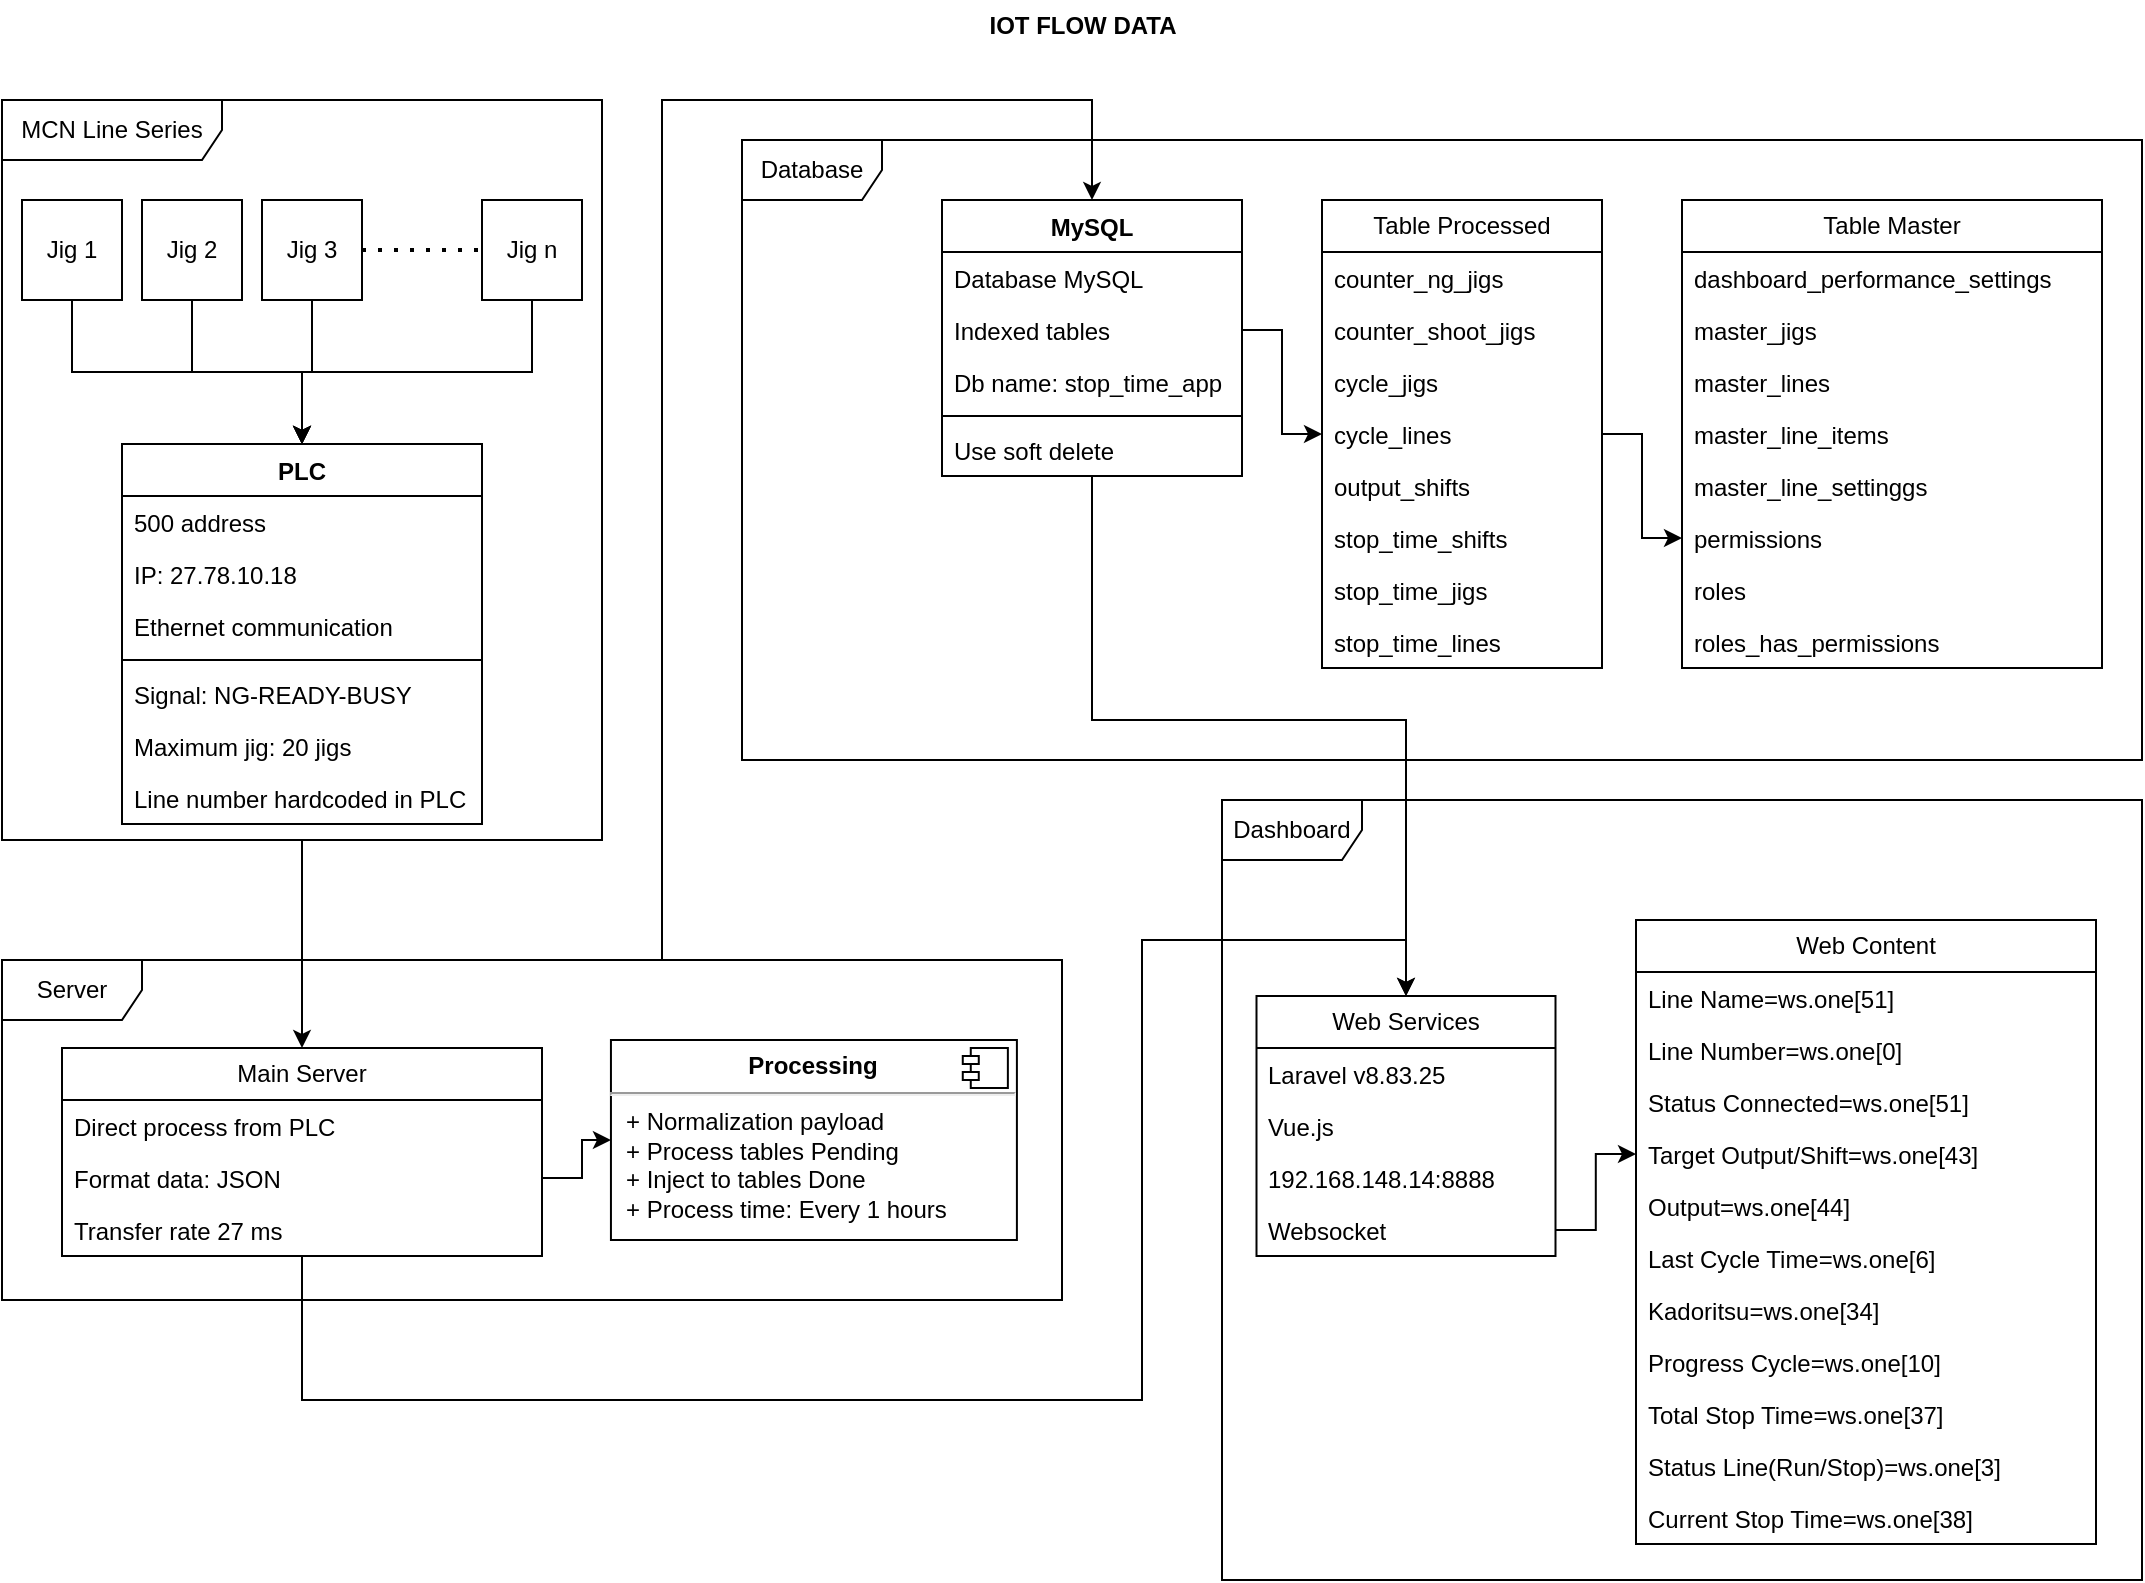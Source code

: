 <mxfile version="21.3.8" type="github">
  <diagram name="Page-1" id="0783ab3e-0a74-02c8-0abd-f7b4e66b4bec">
    <mxGraphModel dx="1674" dy="777" grid="1" gridSize="10" guides="1" tooltips="1" connect="1" arrows="1" fold="1" page="1" pageScale="1" pageWidth="1100" pageHeight="850" background="none" math="0" shadow="0">
      <root>
        <mxCell id="0" />
        <mxCell id="1" parent="0" />
        <mxCell id="ShEfWIWbOcaYMvMY--nj-66" value="IOT FLOW DATA" style="text;align=center;fontStyle=1;verticalAlign=middle;spacingLeft=3;spacingRight=3;strokeColor=none;rotatable=0;points=[[0,0.5],[1,0.5]];portConstraint=eastwest;html=1;" parent="1" vertex="1">
          <mxGeometry x="510" y="20" width="80" height="26" as="geometry" />
        </mxCell>
        <mxCell id="k7gf65FouDBsnr_o0FSd-72" value="" style="edgeStyle=orthogonalEdgeStyle;rounded=0;orthogonalLoop=1;jettySize=auto;html=1;entryX=0.5;entryY=0;entryDx=0;entryDy=0;" edge="1" parent="1" source="ShEfWIWbOcaYMvMY--nj-2" target="k7gf65FouDBsnr_o0FSd-111">
          <mxGeometry relative="1" as="geometry">
            <mxPoint x="153.52" y="610" as="targetPoint" />
          </mxGeometry>
        </mxCell>
        <mxCell id="k7gf65FouDBsnr_o0FSd-106" value="" style="group" vertex="1" connectable="0" parent="1">
          <mxGeometry x="10" y="70" width="300" height="370" as="geometry" />
        </mxCell>
        <mxCell id="ShEfWIWbOcaYMvMY--nj-1" value="Jig 1" style="html=1;whiteSpace=wrap;" parent="k7gf65FouDBsnr_o0FSd-106" vertex="1">
          <mxGeometry x="10" y="50" width="50" height="50" as="geometry" />
        </mxCell>
        <mxCell id="ShEfWIWbOcaYMvMY--nj-2" value="MCN Line Series" style="shape=umlFrame;whiteSpace=wrap;html=1;pointerEvents=0;width=110;height=30;" parent="k7gf65FouDBsnr_o0FSd-106" vertex="1">
          <mxGeometry width="300" height="370" as="geometry" />
        </mxCell>
        <mxCell id="ShEfWIWbOcaYMvMY--nj-3" value="Jig 2" style="html=1;whiteSpace=wrap;" parent="k7gf65FouDBsnr_o0FSd-106" vertex="1">
          <mxGeometry x="70" y="50" width="50" height="50" as="geometry" />
        </mxCell>
        <mxCell id="ShEfWIWbOcaYMvMY--nj-4" value="Jig 3" style="html=1;whiteSpace=wrap;" parent="k7gf65FouDBsnr_o0FSd-106" vertex="1">
          <mxGeometry x="130" y="50" width="50" height="50" as="geometry" />
        </mxCell>
        <mxCell id="ShEfWIWbOcaYMvMY--nj-17" value="Jig n" style="html=1;whiteSpace=wrap;" parent="k7gf65FouDBsnr_o0FSd-106" vertex="1">
          <mxGeometry x="240" y="50" width="50" height="50" as="geometry" />
        </mxCell>
        <mxCell id="ShEfWIWbOcaYMvMY--nj-20" value="" style="endArrow=none;dashed=1;html=1;dashPattern=1 3;strokeWidth=2;rounded=0;exitX=1;exitY=0.5;exitDx=0;exitDy=0;entryX=0;entryY=0.5;entryDx=0;entryDy=0;" parent="k7gf65FouDBsnr_o0FSd-106" source="ShEfWIWbOcaYMvMY--nj-4" target="ShEfWIWbOcaYMvMY--nj-17" edge="1">
          <mxGeometry width="50" height="50" relative="1" as="geometry">
            <mxPoint x="490" y="50" as="sourcePoint" />
            <mxPoint x="540" as="targetPoint" />
          </mxGeometry>
        </mxCell>
        <mxCell id="ShEfWIWbOcaYMvMY--nj-58" value="PLC" style="swimlane;fontStyle=1;align=center;verticalAlign=top;childLayout=stackLayout;horizontal=1;startSize=26;horizontalStack=0;resizeParent=1;resizeParentMax=0;resizeLast=0;collapsible=1;marginBottom=0;whiteSpace=wrap;html=1;" parent="k7gf65FouDBsnr_o0FSd-106" vertex="1">
          <mxGeometry x="60" y="172" width="180" height="190" as="geometry" />
        </mxCell>
        <mxCell id="ShEfWIWbOcaYMvMY--nj-59" value="500 address" style="text;strokeColor=none;fillColor=none;align=left;verticalAlign=top;spacingLeft=4;spacingRight=4;overflow=hidden;rotatable=0;points=[[0,0.5],[1,0.5]];portConstraint=eastwest;whiteSpace=wrap;html=1;" parent="ShEfWIWbOcaYMvMY--nj-58" vertex="1">
          <mxGeometry y="26" width="180" height="26" as="geometry" />
        </mxCell>
        <mxCell id="ShEfWIWbOcaYMvMY--nj-76" value="IP: 27.78.10.18" style="text;strokeColor=none;fillColor=none;align=left;verticalAlign=top;spacingLeft=4;spacingRight=4;overflow=hidden;rotatable=0;points=[[0,0.5],[1,0.5]];portConstraint=eastwest;whiteSpace=wrap;html=1;" parent="ShEfWIWbOcaYMvMY--nj-58" vertex="1">
          <mxGeometry y="52" width="180" height="26" as="geometry" />
        </mxCell>
        <mxCell id="k7gf65FouDBsnr_o0FSd-30" value="Ethernet communication" style="text;strokeColor=none;fillColor=none;align=left;verticalAlign=top;spacingLeft=4;spacingRight=4;overflow=hidden;rotatable=0;points=[[0,0.5],[1,0.5]];portConstraint=eastwest;whiteSpace=wrap;html=1;" vertex="1" parent="ShEfWIWbOcaYMvMY--nj-58">
          <mxGeometry y="78" width="180" height="26" as="geometry" />
        </mxCell>
        <mxCell id="ShEfWIWbOcaYMvMY--nj-60" value="" style="line;strokeWidth=1;fillColor=none;align=left;verticalAlign=middle;spacingTop=-1;spacingLeft=3;spacingRight=3;rotatable=0;labelPosition=right;points=[];portConstraint=eastwest;strokeColor=inherit;" parent="ShEfWIWbOcaYMvMY--nj-58" vertex="1">
          <mxGeometry y="104" width="180" height="8" as="geometry" />
        </mxCell>
        <mxCell id="ShEfWIWbOcaYMvMY--nj-61" value="Signal: NG-READY-BUSY" style="text;strokeColor=none;fillColor=none;align=left;verticalAlign=top;spacingLeft=4;spacingRight=4;overflow=hidden;rotatable=0;points=[[0,0.5],[1,0.5]];portConstraint=eastwest;whiteSpace=wrap;html=1;" parent="ShEfWIWbOcaYMvMY--nj-58" vertex="1">
          <mxGeometry y="112" width="180" height="26" as="geometry" />
        </mxCell>
        <mxCell id="ShEfWIWbOcaYMvMY--nj-80" value="Maximum jig: 20 jigs" style="text;strokeColor=none;fillColor=none;align=left;verticalAlign=top;spacingLeft=4;spacingRight=4;overflow=hidden;rotatable=0;points=[[0,0.5],[1,0.5]];portConstraint=eastwest;whiteSpace=wrap;html=1;" parent="ShEfWIWbOcaYMvMY--nj-58" vertex="1">
          <mxGeometry y="138" width="180" height="26" as="geometry" />
        </mxCell>
        <mxCell id="ShEfWIWbOcaYMvMY--nj-81" value="Line number hardcoded in PLC" style="text;strokeColor=none;fillColor=none;align=left;verticalAlign=top;spacingLeft=4;spacingRight=4;overflow=hidden;rotatable=0;points=[[0,0.5],[1,0.5]];portConstraint=eastwest;whiteSpace=wrap;html=1;" parent="ShEfWIWbOcaYMvMY--nj-58" vertex="1">
          <mxGeometry y="164" width="180" height="26" as="geometry" />
        </mxCell>
        <mxCell id="k7gf65FouDBsnr_o0FSd-21" style="edgeStyle=orthogonalEdgeStyle;rounded=0;orthogonalLoop=1;jettySize=auto;html=1;exitX=0.5;exitY=1;exitDx=0;exitDy=0;entryX=0.5;entryY=0;entryDx=0;entryDy=0;" edge="1" parent="k7gf65FouDBsnr_o0FSd-106" source="ShEfWIWbOcaYMvMY--nj-1" target="ShEfWIWbOcaYMvMY--nj-58">
          <mxGeometry relative="1" as="geometry" />
        </mxCell>
        <mxCell id="k7gf65FouDBsnr_o0FSd-22" style="edgeStyle=orthogonalEdgeStyle;rounded=0;orthogonalLoop=1;jettySize=auto;html=1;exitX=0.5;exitY=1;exitDx=0;exitDy=0;entryX=0.5;entryY=0;entryDx=0;entryDy=0;" edge="1" parent="k7gf65FouDBsnr_o0FSd-106" source="ShEfWIWbOcaYMvMY--nj-3" target="ShEfWIWbOcaYMvMY--nj-58">
          <mxGeometry relative="1" as="geometry" />
        </mxCell>
        <mxCell id="k7gf65FouDBsnr_o0FSd-23" style="edgeStyle=orthogonalEdgeStyle;rounded=0;orthogonalLoop=1;jettySize=auto;html=1;exitX=0.5;exitY=1;exitDx=0;exitDy=0;entryX=0.5;entryY=0;entryDx=0;entryDy=0;" edge="1" parent="k7gf65FouDBsnr_o0FSd-106" source="ShEfWIWbOcaYMvMY--nj-4" target="ShEfWIWbOcaYMvMY--nj-58">
          <mxGeometry relative="1" as="geometry" />
        </mxCell>
        <mxCell id="k7gf65FouDBsnr_o0FSd-24" style="edgeStyle=orthogonalEdgeStyle;rounded=0;orthogonalLoop=1;jettySize=auto;html=1;exitX=0.5;exitY=1;exitDx=0;exitDy=0;entryX=0.5;entryY=0;entryDx=0;entryDy=0;" edge="1" parent="k7gf65FouDBsnr_o0FSd-106" source="ShEfWIWbOcaYMvMY--nj-17" target="ShEfWIWbOcaYMvMY--nj-58">
          <mxGeometry relative="1" as="geometry" />
        </mxCell>
        <mxCell id="k7gf65FouDBsnr_o0FSd-116" value="" style="group" vertex="1" connectable="0" parent="1">
          <mxGeometry x="10" y="500" width="530" height="170" as="geometry" />
        </mxCell>
        <mxCell id="ShEfWIWbOcaYMvMY--nj-51" value="Server" style="shape=umlFrame;whiteSpace=wrap;html=1;pointerEvents=0;movable=1;resizable=1;rotatable=1;deletable=1;editable=1;locked=0;connectable=1;container=0;width=70;height=30;" parent="k7gf65FouDBsnr_o0FSd-116" vertex="1">
          <mxGeometry width="530" height="170" as="geometry" />
        </mxCell>
        <mxCell id="k7gf65FouDBsnr_o0FSd-6" value="&lt;p style=&quot;margin:0px;margin-top:6px;text-align:center;&quot;&gt;&lt;b&gt;Processing&lt;/b&gt;&lt;/p&gt;&lt;hr&gt;&lt;p style=&quot;margin:0px;margin-left:8px;&quot;&gt;+ Normalization payload&lt;/p&gt;&lt;p style=&quot;margin:0px;margin-left:8px;&quot;&gt;+ Process tables Pending&lt;/p&gt;&lt;p style=&quot;margin:0px;margin-left:8px;&quot;&gt;+ Inject to tables Done&lt;/p&gt;&lt;p style=&quot;margin:0px;margin-left:8px;&quot;&gt;+ Process time: Every 1 hours&lt;/p&gt;" style="align=left;overflow=fill;html=1;dropTarget=0;whiteSpace=wrap;container=0;" vertex="1" parent="k7gf65FouDBsnr_o0FSd-116">
          <mxGeometry x="304.468" y="40" width="202.979" height="100" as="geometry" />
        </mxCell>
        <mxCell id="k7gf65FouDBsnr_o0FSd-7" value="" style="shape=component;jettyWidth=8;jettyHeight=4;container=0;" vertex="1" parent="k7gf65FouDBsnr_o0FSd-116">
          <mxGeometry x="480.383" y="44" width="22.553" height="20" as="geometry">
            <mxPoint x="-24" y="4" as="offset" />
          </mxGeometry>
        </mxCell>
        <mxCell id="k7gf65FouDBsnr_o0FSd-111" value="Main Server" style="swimlane;fontStyle=0;childLayout=stackLayout;horizontal=1;startSize=26;fillColor=none;horizontalStack=0;resizeParent=1;resizeParentMax=0;resizeLast=0;collapsible=1;marginBottom=0;whiteSpace=wrap;html=1;" vertex="1" parent="k7gf65FouDBsnr_o0FSd-116">
          <mxGeometry x="30" y="44" width="240" height="104" as="geometry" />
        </mxCell>
        <mxCell id="k7gf65FouDBsnr_o0FSd-112" value="Direct process from PLC" style="text;strokeColor=none;fillColor=none;align=left;verticalAlign=top;spacingLeft=4;spacingRight=4;overflow=hidden;rotatable=0;points=[[0,0.5],[1,0.5]];portConstraint=eastwest;whiteSpace=wrap;html=1;" vertex="1" parent="k7gf65FouDBsnr_o0FSd-111">
          <mxGeometry y="26" width="240" height="26" as="geometry" />
        </mxCell>
        <mxCell id="k7gf65FouDBsnr_o0FSd-113" value="Format data: JSON" style="text;strokeColor=none;fillColor=none;align=left;verticalAlign=top;spacingLeft=4;spacingRight=4;overflow=hidden;rotatable=0;points=[[0,0.5],[1,0.5]];portConstraint=eastwest;whiteSpace=wrap;html=1;" vertex="1" parent="k7gf65FouDBsnr_o0FSd-111">
          <mxGeometry y="52" width="240" height="26" as="geometry" />
        </mxCell>
        <mxCell id="k7gf65FouDBsnr_o0FSd-114" value="Transfer rate 27 ms" style="text;strokeColor=none;fillColor=none;align=left;verticalAlign=top;spacingLeft=4;spacingRight=4;overflow=hidden;rotatable=0;points=[[0,0.5],[1,0.5]];portConstraint=eastwest;whiteSpace=wrap;html=1;" vertex="1" parent="k7gf65FouDBsnr_o0FSd-111">
          <mxGeometry y="78" width="240" height="26" as="geometry" />
        </mxCell>
        <mxCell id="k7gf65FouDBsnr_o0FSd-115" style="edgeStyle=orthogonalEdgeStyle;rounded=0;orthogonalLoop=1;jettySize=auto;html=1;entryX=0;entryY=0.5;entryDx=0;entryDy=0;" edge="1" parent="k7gf65FouDBsnr_o0FSd-116" source="k7gf65FouDBsnr_o0FSd-113" target="k7gf65FouDBsnr_o0FSd-6">
          <mxGeometry relative="1" as="geometry" />
        </mxCell>
        <mxCell id="k7gf65FouDBsnr_o0FSd-125" value="" style="group" vertex="1" connectable="0" parent="1">
          <mxGeometry x="620" y="420" width="460" height="390" as="geometry" />
        </mxCell>
        <mxCell id="ShEfWIWbOcaYMvMY--nj-67" value="Dashboard" style="shape=umlFrame;whiteSpace=wrap;html=1;pointerEvents=0;width=70;height=30;container=0;" parent="k7gf65FouDBsnr_o0FSd-125" vertex="1">
          <mxGeometry width="460.0" height="390" as="geometry" />
        </mxCell>
        <mxCell id="k7gf65FouDBsnr_o0FSd-11" value="Web Services" style="swimlane;fontStyle=0;childLayout=stackLayout;horizontal=1;startSize=26;fillColor=none;horizontalStack=0;resizeParent=1;resizeParentMax=0;resizeLast=0;collapsible=1;marginBottom=0;whiteSpace=wrap;html=1;container=0;" vertex="1" parent="k7gf65FouDBsnr_o0FSd-125">
          <mxGeometry x="17.25" y="98" width="149.5" height="130" as="geometry" />
        </mxCell>
        <mxCell id="k7gf65FouDBsnr_o0FSd-33" value="Web Content" style="swimlane;fontStyle=0;childLayout=stackLayout;horizontal=1;startSize=26;fillColor=none;horizontalStack=0;resizeParent=1;resizeParentMax=0;resizeLast=0;collapsible=1;marginBottom=0;whiteSpace=wrap;html=1;container=0;" vertex="1" parent="k7gf65FouDBsnr_o0FSd-125">
          <mxGeometry x="207" y="60" width="230.0" height="312" as="geometry" />
        </mxCell>
        <mxCell id="k7gf65FouDBsnr_o0FSd-12" value="Laravel v8.83.25" style="text;strokeColor=none;fillColor=none;align=left;verticalAlign=top;spacingLeft=4;spacingRight=4;overflow=hidden;rotatable=0;points=[[0,0.5],[1,0.5]];portConstraint=eastwest;whiteSpace=wrap;html=1;container=0;" vertex="1" parent="k7gf65FouDBsnr_o0FSd-125">
          <mxGeometry x="17.25" y="124" width="149.5" height="26" as="geometry" />
        </mxCell>
        <mxCell id="k7gf65FouDBsnr_o0FSd-13" value="Vue.js" style="text;strokeColor=none;fillColor=none;align=left;verticalAlign=top;spacingLeft=4;spacingRight=4;overflow=hidden;rotatable=0;points=[[0,0.5],[1,0.5]];portConstraint=eastwest;whiteSpace=wrap;html=1;container=0;" vertex="1" parent="k7gf65FouDBsnr_o0FSd-125">
          <mxGeometry x="17.25" y="150" width="149.5" height="26" as="geometry" />
        </mxCell>
        <mxCell id="k7gf65FouDBsnr_o0FSd-14" value="192.168.148.14:8888" style="text;strokeColor=none;fillColor=none;align=left;verticalAlign=top;spacingLeft=4;spacingRight=4;overflow=hidden;rotatable=0;points=[[0,0.5],[1,0.5]];portConstraint=eastwest;whiteSpace=wrap;html=1;container=0;" vertex="1" parent="k7gf65FouDBsnr_o0FSd-125">
          <mxGeometry x="17.25" y="176" width="149.5" height="26" as="geometry" />
        </mxCell>
        <mxCell id="k7gf65FouDBsnr_o0FSd-32" value="Websocket" style="text;strokeColor=none;fillColor=none;align=left;verticalAlign=top;spacingLeft=4;spacingRight=4;overflow=hidden;rotatable=0;points=[[0,0.5],[1,0.5]];portConstraint=eastwest;whiteSpace=wrap;html=1;container=0;" vertex="1" parent="k7gf65FouDBsnr_o0FSd-125">
          <mxGeometry x="17.25" y="202" width="149.5" height="26" as="geometry" />
        </mxCell>
        <mxCell id="k7gf65FouDBsnr_o0FSd-35" value="Line Name=ws.one[51]" style="text;strokeColor=none;fillColor=none;align=left;verticalAlign=top;spacingLeft=4;spacingRight=4;overflow=hidden;rotatable=0;points=[[0,0.5],[1,0.5]];portConstraint=eastwest;whiteSpace=wrap;html=1;container=0;" vertex="1" parent="k7gf65FouDBsnr_o0FSd-125">
          <mxGeometry x="207" y="86" width="230.0" height="26" as="geometry" />
        </mxCell>
        <mxCell id="k7gf65FouDBsnr_o0FSd-34" value="Line Number=ws.one[0]" style="text;strokeColor=none;fillColor=none;align=left;verticalAlign=top;spacingLeft=4;spacingRight=4;overflow=hidden;rotatable=0;points=[[0,0.5],[1,0.5]];portConstraint=eastwest;whiteSpace=wrap;html=1;container=0;" vertex="1" parent="k7gf65FouDBsnr_o0FSd-125">
          <mxGeometry x="207" y="112" width="230.0" height="26" as="geometry" />
        </mxCell>
        <mxCell id="k7gf65FouDBsnr_o0FSd-45" value="Status Connected=ws.one[51]" style="text;strokeColor=none;fillColor=none;align=left;verticalAlign=top;spacingLeft=4;spacingRight=4;overflow=hidden;rotatable=0;points=[[0,0.5],[1,0.5]];portConstraint=eastwest;whiteSpace=wrap;html=1;container=0;" vertex="1" parent="k7gf65FouDBsnr_o0FSd-125">
          <mxGeometry x="207" y="138" width="230.0" height="26" as="geometry" />
        </mxCell>
        <mxCell id="k7gf65FouDBsnr_o0FSd-36" value="Target Output/Shift=ws.one[43]" style="text;strokeColor=none;fillColor=none;align=left;verticalAlign=top;spacingLeft=4;spacingRight=4;overflow=hidden;rotatable=0;points=[[0,0.5],[1,0.5]];portConstraint=eastwest;whiteSpace=wrap;html=1;container=0;" vertex="1" parent="k7gf65FouDBsnr_o0FSd-125">
          <mxGeometry x="207" y="164" width="230.0" height="26" as="geometry" />
        </mxCell>
        <mxCell id="k7gf65FouDBsnr_o0FSd-53" value="" style="edgeStyle=orthogonalEdgeStyle;rounded=0;orthogonalLoop=1;jettySize=auto;html=1;exitX=1;exitY=0.5;exitDx=0;exitDy=0;" edge="1" parent="k7gf65FouDBsnr_o0FSd-125" source="k7gf65FouDBsnr_o0FSd-32" target="k7gf65FouDBsnr_o0FSd-36">
          <mxGeometry relative="1" as="geometry" />
        </mxCell>
        <mxCell id="k7gf65FouDBsnr_o0FSd-37" value="Output=ws.one[44]" style="text;strokeColor=none;fillColor=none;align=left;verticalAlign=top;spacingLeft=4;spacingRight=4;overflow=hidden;rotatable=0;points=[[0,0.5],[1,0.5]];portConstraint=eastwest;whiteSpace=wrap;html=1;container=0;" vertex="1" parent="k7gf65FouDBsnr_o0FSd-125">
          <mxGeometry x="207" y="190" width="230.0" height="26" as="geometry" />
        </mxCell>
        <mxCell id="k7gf65FouDBsnr_o0FSd-38" value="Last Cycle Time=ws.one[6]" style="text;strokeColor=none;fillColor=none;align=left;verticalAlign=top;spacingLeft=4;spacingRight=4;overflow=hidden;rotatable=0;points=[[0,0.5],[1,0.5]];portConstraint=eastwest;whiteSpace=wrap;html=1;container=0;" vertex="1" parent="k7gf65FouDBsnr_o0FSd-125">
          <mxGeometry x="207" y="216" width="230.0" height="26" as="geometry" />
        </mxCell>
        <mxCell id="k7gf65FouDBsnr_o0FSd-46" value="Kadoritsu=ws.one[34]" style="text;strokeColor=none;fillColor=none;align=left;verticalAlign=top;spacingLeft=4;spacingRight=4;overflow=hidden;rotatable=0;points=[[0,0.5],[1,0.5]];portConstraint=eastwest;whiteSpace=wrap;html=1;container=0;" vertex="1" parent="k7gf65FouDBsnr_o0FSd-125">
          <mxGeometry x="207" y="242" width="230.0" height="26" as="geometry" />
        </mxCell>
        <mxCell id="k7gf65FouDBsnr_o0FSd-47" value="Progress Cycle=ws.one[10]" style="text;strokeColor=none;fillColor=none;align=left;verticalAlign=top;spacingLeft=4;spacingRight=4;overflow=hidden;rotatable=0;points=[[0,0.5],[1,0.5]];portConstraint=eastwest;whiteSpace=wrap;html=1;container=0;" vertex="1" parent="k7gf65FouDBsnr_o0FSd-125">
          <mxGeometry x="207" y="268" width="230.0" height="26" as="geometry" />
        </mxCell>
        <mxCell id="k7gf65FouDBsnr_o0FSd-48" value="Total Stop Time=ws.one[37]" style="text;strokeColor=none;fillColor=none;align=left;verticalAlign=top;spacingLeft=4;spacingRight=4;overflow=hidden;rotatable=0;points=[[0,0.5],[1,0.5]];portConstraint=eastwest;whiteSpace=wrap;html=1;container=0;" vertex="1" parent="k7gf65FouDBsnr_o0FSd-125">
          <mxGeometry x="207" y="294" width="230.0" height="26" as="geometry" />
        </mxCell>
        <mxCell id="k7gf65FouDBsnr_o0FSd-49" value="Status Line(Run/Stop)=ws.one[3]" style="text;strokeColor=none;fillColor=none;align=left;verticalAlign=top;spacingLeft=4;spacingRight=4;overflow=hidden;rotatable=0;points=[[0,0.5],[1,0.5]];portConstraint=eastwest;whiteSpace=wrap;html=1;container=0;" vertex="1" parent="k7gf65FouDBsnr_o0FSd-125">
          <mxGeometry x="207" y="320" width="230.0" height="26" as="geometry" />
        </mxCell>
        <mxCell id="k7gf65FouDBsnr_o0FSd-50" value="Current Stop Time=ws.one[38]" style="text;strokeColor=none;fillColor=none;align=left;verticalAlign=top;spacingLeft=4;spacingRight=4;overflow=hidden;rotatable=0;points=[[0,0.5],[1,0.5]];portConstraint=eastwest;whiteSpace=wrap;html=1;container=0;" vertex="1" parent="k7gf65FouDBsnr_o0FSd-125">
          <mxGeometry x="207" y="346" width="230.0" height="26" as="geometry" />
        </mxCell>
        <mxCell id="k7gf65FouDBsnr_o0FSd-127" style="edgeStyle=orthogonalEdgeStyle;rounded=0;orthogonalLoop=1;jettySize=auto;html=1;entryX=0.5;entryY=0;entryDx=0;entryDy=0;" edge="1" parent="1" source="k7gf65FouDBsnr_o0FSd-111" target="k7gf65FouDBsnr_o0FSd-11">
          <mxGeometry relative="1" as="geometry">
            <Array as="points">
              <mxPoint x="160" y="720" />
              <mxPoint x="580" y="720" />
              <mxPoint x="580" y="490" />
              <mxPoint x="712" y="490" />
            </Array>
          </mxGeometry>
        </mxCell>
        <mxCell id="k7gf65FouDBsnr_o0FSd-128" style="edgeStyle=orthogonalEdgeStyle;rounded=0;orthogonalLoop=1;jettySize=auto;html=1;entryX=0.5;entryY=0;entryDx=0;entryDy=0;" edge="1" parent="1" source="ShEfWIWbOcaYMvMY--nj-53" target="k7gf65FouDBsnr_o0FSd-11">
          <mxGeometry relative="1" as="geometry">
            <Array as="points">
              <mxPoint x="555" y="380" />
              <mxPoint x="712" y="380" />
            </Array>
          </mxGeometry>
        </mxCell>
        <mxCell id="k7gf65FouDBsnr_o0FSd-129" value="" style="group" vertex="1" connectable="0" parent="1">
          <mxGeometry x="380" y="90" width="700" height="310" as="geometry" />
        </mxCell>
        <mxCell id="ShEfWIWbOcaYMvMY--nj-53" value="MySQL" style="swimlane;fontStyle=1;align=center;verticalAlign=top;childLayout=stackLayout;horizontal=1;startSize=26;horizontalStack=0;resizeParent=1;resizeParentMax=0;resizeLast=0;collapsible=1;marginBottom=0;whiteSpace=wrap;html=1;movable=1;resizable=1;rotatable=1;deletable=1;editable=1;locked=0;connectable=1;" parent="k7gf65FouDBsnr_o0FSd-129" vertex="1">
          <mxGeometry x="100" y="30" width="150" height="138" as="geometry" />
        </mxCell>
        <mxCell id="ShEfWIWbOcaYMvMY--nj-54" value="Database MySQL" style="text;strokeColor=none;fillColor=none;align=left;verticalAlign=top;spacingLeft=4;spacingRight=4;overflow=hidden;rotatable=1;points=[[0,0.5],[1,0.5]];portConstraint=eastwest;whiteSpace=wrap;html=1;movable=1;resizable=1;deletable=1;editable=1;locked=0;connectable=1;" parent="ShEfWIWbOcaYMvMY--nj-53" vertex="1">
          <mxGeometry y="26" width="150" height="26" as="geometry" />
        </mxCell>
        <mxCell id="ShEfWIWbOcaYMvMY--nj-57" value="Indexed tables" style="text;strokeColor=none;fillColor=none;align=left;verticalAlign=top;spacingLeft=4;spacingRight=4;overflow=hidden;rotatable=1;points=[[0,0.5],[1,0.5]];portConstraint=eastwest;whiteSpace=wrap;html=1;movable=1;resizable=1;deletable=1;editable=1;locked=0;connectable=1;" parent="ShEfWIWbOcaYMvMY--nj-53" vertex="1">
          <mxGeometry y="52" width="150" height="26" as="geometry" />
        </mxCell>
        <mxCell id="k7gf65FouDBsnr_o0FSd-83" value="Db name: stop_time_app" style="text;strokeColor=none;fillColor=none;align=left;verticalAlign=top;spacingLeft=4;spacingRight=4;overflow=hidden;rotatable=1;points=[[0,0.5],[1,0.5]];portConstraint=eastwest;whiteSpace=wrap;html=1;movable=1;resizable=1;deletable=1;editable=1;locked=0;connectable=1;" vertex="1" parent="ShEfWIWbOcaYMvMY--nj-53">
          <mxGeometry y="78" width="150" height="26" as="geometry" />
        </mxCell>
        <mxCell id="ShEfWIWbOcaYMvMY--nj-55" value="" style="line;strokeWidth=1;fillColor=none;align=left;verticalAlign=middle;spacingTop=-1;spacingLeft=3;spacingRight=3;rotatable=1;labelPosition=right;points=[];portConstraint=eastwest;strokeColor=inherit;movable=1;resizable=1;deletable=1;editable=1;locked=0;connectable=1;" parent="ShEfWIWbOcaYMvMY--nj-53" vertex="1">
          <mxGeometry y="104" width="150" height="8" as="geometry" />
        </mxCell>
        <mxCell id="ShEfWIWbOcaYMvMY--nj-56" value="Use soft delete" style="text;strokeColor=none;fillColor=none;align=left;verticalAlign=top;spacingLeft=4;spacingRight=4;overflow=hidden;rotatable=1;points=[[0,0.5],[1,0.5]];portConstraint=eastwest;whiteSpace=wrap;html=1;movable=1;resizable=1;deletable=1;editable=1;locked=0;connectable=1;" parent="ShEfWIWbOcaYMvMY--nj-53" vertex="1">
          <mxGeometry y="112" width="150" height="26" as="geometry" />
        </mxCell>
        <mxCell id="k7gf65FouDBsnr_o0FSd-75" value="Database" style="shape=umlFrame;whiteSpace=wrap;html=1;pointerEvents=0;movable=1;resizable=1;rotatable=1;deletable=1;editable=1;locked=0;connectable=1;container=0;width=70;height=30;" vertex="1" parent="k7gf65FouDBsnr_o0FSd-129">
          <mxGeometry width="700" height="310" as="geometry" />
        </mxCell>
        <mxCell id="k7gf65FouDBsnr_o0FSd-79" value="Table Processed" style="swimlane;fontStyle=0;childLayout=stackLayout;horizontal=1;startSize=26;fillColor=none;horizontalStack=0;resizeParent=1;resizeParentMax=0;resizeLast=0;collapsible=1;marginBottom=0;whiteSpace=wrap;html=1;" vertex="1" parent="k7gf65FouDBsnr_o0FSd-129">
          <mxGeometry x="290" y="30" width="140" height="234" as="geometry" />
        </mxCell>
        <mxCell id="k7gf65FouDBsnr_o0FSd-80" value="counter_ng_jigs" style="text;strokeColor=none;fillColor=none;align=left;verticalAlign=top;spacingLeft=4;spacingRight=4;overflow=hidden;rotatable=0;points=[[0,0.5],[1,0.5]];portConstraint=eastwest;whiteSpace=wrap;html=1;" vertex="1" parent="k7gf65FouDBsnr_o0FSd-79">
          <mxGeometry y="26" width="140" height="26" as="geometry" />
        </mxCell>
        <mxCell id="k7gf65FouDBsnr_o0FSd-81" value="counter_shoot_jigs" style="text;strokeColor=none;fillColor=none;align=left;verticalAlign=top;spacingLeft=4;spacingRight=4;overflow=hidden;rotatable=0;points=[[0,0.5],[1,0.5]];portConstraint=eastwest;whiteSpace=wrap;html=1;" vertex="1" parent="k7gf65FouDBsnr_o0FSd-79">
          <mxGeometry y="52" width="140" height="26" as="geometry" />
        </mxCell>
        <mxCell id="k7gf65FouDBsnr_o0FSd-82" value="cycle_jigs" style="text;strokeColor=none;fillColor=none;align=left;verticalAlign=top;spacingLeft=4;spacingRight=4;overflow=hidden;rotatable=0;points=[[0,0.5],[1,0.5]];portConstraint=eastwest;whiteSpace=wrap;html=1;" vertex="1" parent="k7gf65FouDBsnr_o0FSd-79">
          <mxGeometry y="78" width="140" height="26" as="geometry" />
        </mxCell>
        <mxCell id="k7gf65FouDBsnr_o0FSd-84" value="cycle_lines" style="text;strokeColor=none;fillColor=none;align=left;verticalAlign=top;spacingLeft=4;spacingRight=4;overflow=hidden;rotatable=0;points=[[0,0.5],[1,0.5]];portConstraint=eastwest;whiteSpace=wrap;html=1;" vertex="1" parent="k7gf65FouDBsnr_o0FSd-79">
          <mxGeometry y="104" width="140" height="26" as="geometry" />
        </mxCell>
        <mxCell id="k7gf65FouDBsnr_o0FSd-85" value="output_shifts" style="text;strokeColor=none;fillColor=none;align=left;verticalAlign=top;spacingLeft=4;spacingRight=4;overflow=hidden;rotatable=0;points=[[0,0.5],[1,0.5]];portConstraint=eastwest;whiteSpace=wrap;html=1;" vertex="1" parent="k7gf65FouDBsnr_o0FSd-79">
          <mxGeometry y="130" width="140" height="26" as="geometry" />
        </mxCell>
        <mxCell id="k7gf65FouDBsnr_o0FSd-86" value="stop_time_shifts" style="text;strokeColor=none;fillColor=none;align=left;verticalAlign=top;spacingLeft=4;spacingRight=4;overflow=hidden;rotatable=0;points=[[0,0.5],[1,0.5]];portConstraint=eastwest;whiteSpace=wrap;html=1;" vertex="1" parent="k7gf65FouDBsnr_o0FSd-79">
          <mxGeometry y="156" width="140" height="26" as="geometry" />
        </mxCell>
        <mxCell id="k7gf65FouDBsnr_o0FSd-89" value="stop_time_jigs" style="text;strokeColor=none;fillColor=none;align=left;verticalAlign=top;spacingLeft=4;spacingRight=4;overflow=hidden;rotatable=0;points=[[0,0.5],[1,0.5]];portConstraint=eastwest;whiteSpace=wrap;html=1;" vertex="1" parent="k7gf65FouDBsnr_o0FSd-79">
          <mxGeometry y="182" width="140" height="26" as="geometry" />
        </mxCell>
        <mxCell id="k7gf65FouDBsnr_o0FSd-90" value="stop_time_lines" style="text;strokeColor=none;fillColor=none;align=left;verticalAlign=top;spacingLeft=4;spacingRight=4;overflow=hidden;rotatable=0;points=[[0,0.5],[1,0.5]];portConstraint=eastwest;whiteSpace=wrap;html=1;" vertex="1" parent="k7gf65FouDBsnr_o0FSd-79">
          <mxGeometry y="208" width="140" height="26" as="geometry" />
        </mxCell>
        <mxCell id="k7gf65FouDBsnr_o0FSd-91" value="Table Master" style="swimlane;fontStyle=0;childLayout=stackLayout;horizontal=1;startSize=26;fillColor=none;horizontalStack=0;resizeParent=1;resizeParentMax=0;resizeLast=0;collapsible=1;marginBottom=0;whiteSpace=wrap;html=1;" vertex="1" parent="k7gf65FouDBsnr_o0FSd-129">
          <mxGeometry x="470" y="30" width="210" height="234" as="geometry" />
        </mxCell>
        <mxCell id="k7gf65FouDBsnr_o0FSd-92" value="dashboard_performance_settings" style="text;strokeColor=none;fillColor=none;align=left;verticalAlign=top;spacingLeft=4;spacingRight=4;overflow=hidden;rotatable=0;points=[[0,0.5],[1,0.5]];portConstraint=eastwest;whiteSpace=wrap;html=1;" vertex="1" parent="k7gf65FouDBsnr_o0FSd-91">
          <mxGeometry y="26" width="210" height="26" as="geometry" />
        </mxCell>
        <mxCell id="k7gf65FouDBsnr_o0FSd-93" value="master_jigs" style="text;strokeColor=none;fillColor=none;align=left;verticalAlign=top;spacingLeft=4;spacingRight=4;overflow=hidden;rotatable=0;points=[[0,0.5],[1,0.5]];portConstraint=eastwest;whiteSpace=wrap;html=1;" vertex="1" parent="k7gf65FouDBsnr_o0FSd-91">
          <mxGeometry y="52" width="210" height="26" as="geometry" />
        </mxCell>
        <mxCell id="k7gf65FouDBsnr_o0FSd-94" value="master_lines" style="text;strokeColor=none;fillColor=none;align=left;verticalAlign=top;spacingLeft=4;spacingRight=4;overflow=hidden;rotatable=0;points=[[0,0.5],[1,0.5]];portConstraint=eastwest;whiteSpace=wrap;html=1;" vertex="1" parent="k7gf65FouDBsnr_o0FSd-91">
          <mxGeometry y="78" width="210" height="26" as="geometry" />
        </mxCell>
        <mxCell id="k7gf65FouDBsnr_o0FSd-95" value="master_line_items" style="text;strokeColor=none;fillColor=none;align=left;verticalAlign=top;spacingLeft=4;spacingRight=4;overflow=hidden;rotatable=0;points=[[0,0.5],[1,0.5]];portConstraint=eastwest;whiteSpace=wrap;html=1;" vertex="1" parent="k7gf65FouDBsnr_o0FSd-91">
          <mxGeometry y="104" width="210" height="26" as="geometry" />
        </mxCell>
        <mxCell id="k7gf65FouDBsnr_o0FSd-96" value="master_line_settinggs" style="text;strokeColor=none;fillColor=none;align=left;verticalAlign=top;spacingLeft=4;spacingRight=4;overflow=hidden;rotatable=0;points=[[0,0.5],[1,0.5]];portConstraint=eastwest;whiteSpace=wrap;html=1;" vertex="1" parent="k7gf65FouDBsnr_o0FSd-91">
          <mxGeometry y="130" width="210" height="26" as="geometry" />
        </mxCell>
        <mxCell id="k7gf65FouDBsnr_o0FSd-97" value="permissions" style="text;strokeColor=none;fillColor=none;align=left;verticalAlign=top;spacingLeft=4;spacingRight=4;overflow=hidden;rotatable=0;points=[[0,0.5],[1,0.5]];portConstraint=eastwest;whiteSpace=wrap;html=1;" vertex="1" parent="k7gf65FouDBsnr_o0FSd-91">
          <mxGeometry y="156" width="210" height="26" as="geometry" />
        </mxCell>
        <mxCell id="k7gf65FouDBsnr_o0FSd-98" value="roles" style="text;strokeColor=none;fillColor=none;align=left;verticalAlign=top;spacingLeft=4;spacingRight=4;overflow=hidden;rotatable=0;points=[[0,0.5],[1,0.5]];portConstraint=eastwest;whiteSpace=wrap;html=1;" vertex="1" parent="k7gf65FouDBsnr_o0FSd-91">
          <mxGeometry y="182" width="210" height="26" as="geometry" />
        </mxCell>
        <mxCell id="k7gf65FouDBsnr_o0FSd-99" value="roles_has_permissions" style="text;strokeColor=none;fillColor=none;align=left;verticalAlign=top;spacingLeft=4;spacingRight=4;overflow=hidden;rotatable=0;points=[[0,0.5],[1,0.5]];portConstraint=eastwest;whiteSpace=wrap;html=1;" vertex="1" parent="k7gf65FouDBsnr_o0FSd-91">
          <mxGeometry y="208" width="210" height="26" as="geometry" />
        </mxCell>
        <mxCell id="k7gf65FouDBsnr_o0FSd-101" value="" style="edgeStyle=orthogonalEdgeStyle;rounded=0;orthogonalLoop=1;jettySize=auto;html=1;" edge="1" parent="k7gf65FouDBsnr_o0FSd-129" source="k7gf65FouDBsnr_o0FSd-79" target="k7gf65FouDBsnr_o0FSd-97">
          <mxGeometry relative="1" as="geometry" />
        </mxCell>
        <mxCell id="k7gf65FouDBsnr_o0FSd-100" value="" style="edgeStyle=orthogonalEdgeStyle;rounded=0;orthogonalLoop=1;jettySize=auto;html=1;" edge="1" parent="k7gf65FouDBsnr_o0FSd-129" source="ShEfWIWbOcaYMvMY--nj-57" target="k7gf65FouDBsnr_o0FSd-84">
          <mxGeometry relative="1" as="geometry" />
        </mxCell>
        <mxCell id="k7gf65FouDBsnr_o0FSd-130" style="edgeStyle=orthogonalEdgeStyle;rounded=0;orthogonalLoop=1;jettySize=auto;html=1;entryX=0.5;entryY=0;entryDx=0;entryDy=0;" edge="1" parent="1" source="ShEfWIWbOcaYMvMY--nj-51" target="ShEfWIWbOcaYMvMY--nj-53">
          <mxGeometry relative="1" as="geometry">
            <Array as="points">
              <mxPoint x="340" y="70" />
              <mxPoint x="555" y="70" />
            </Array>
          </mxGeometry>
        </mxCell>
      </root>
    </mxGraphModel>
  </diagram>
</mxfile>
